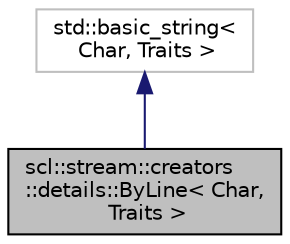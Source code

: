 digraph "scl::stream::creators::details::ByLine&lt; Char, Traits &gt;"
{
  edge [fontname="Helvetica",fontsize="10",labelfontname="Helvetica",labelfontsize="10"];
  node [fontname="Helvetica",fontsize="10",shape=record];
  Node2 [label="scl::stream::creators\l::details::ByLine\< Char,\l Traits \>",height=0.2,width=0.4,color="black", fillcolor="grey75", style="filled", fontcolor="black"];
  Node3 -> Node2 [dir="back",color="midnightblue",fontsize="10",style="solid",fontname="Helvetica"];
  Node3 [label="std::basic_string\<\l Char, Traits \>",height=0.2,width=0.4,color="grey75", fillcolor="white", style="filled"];
}
